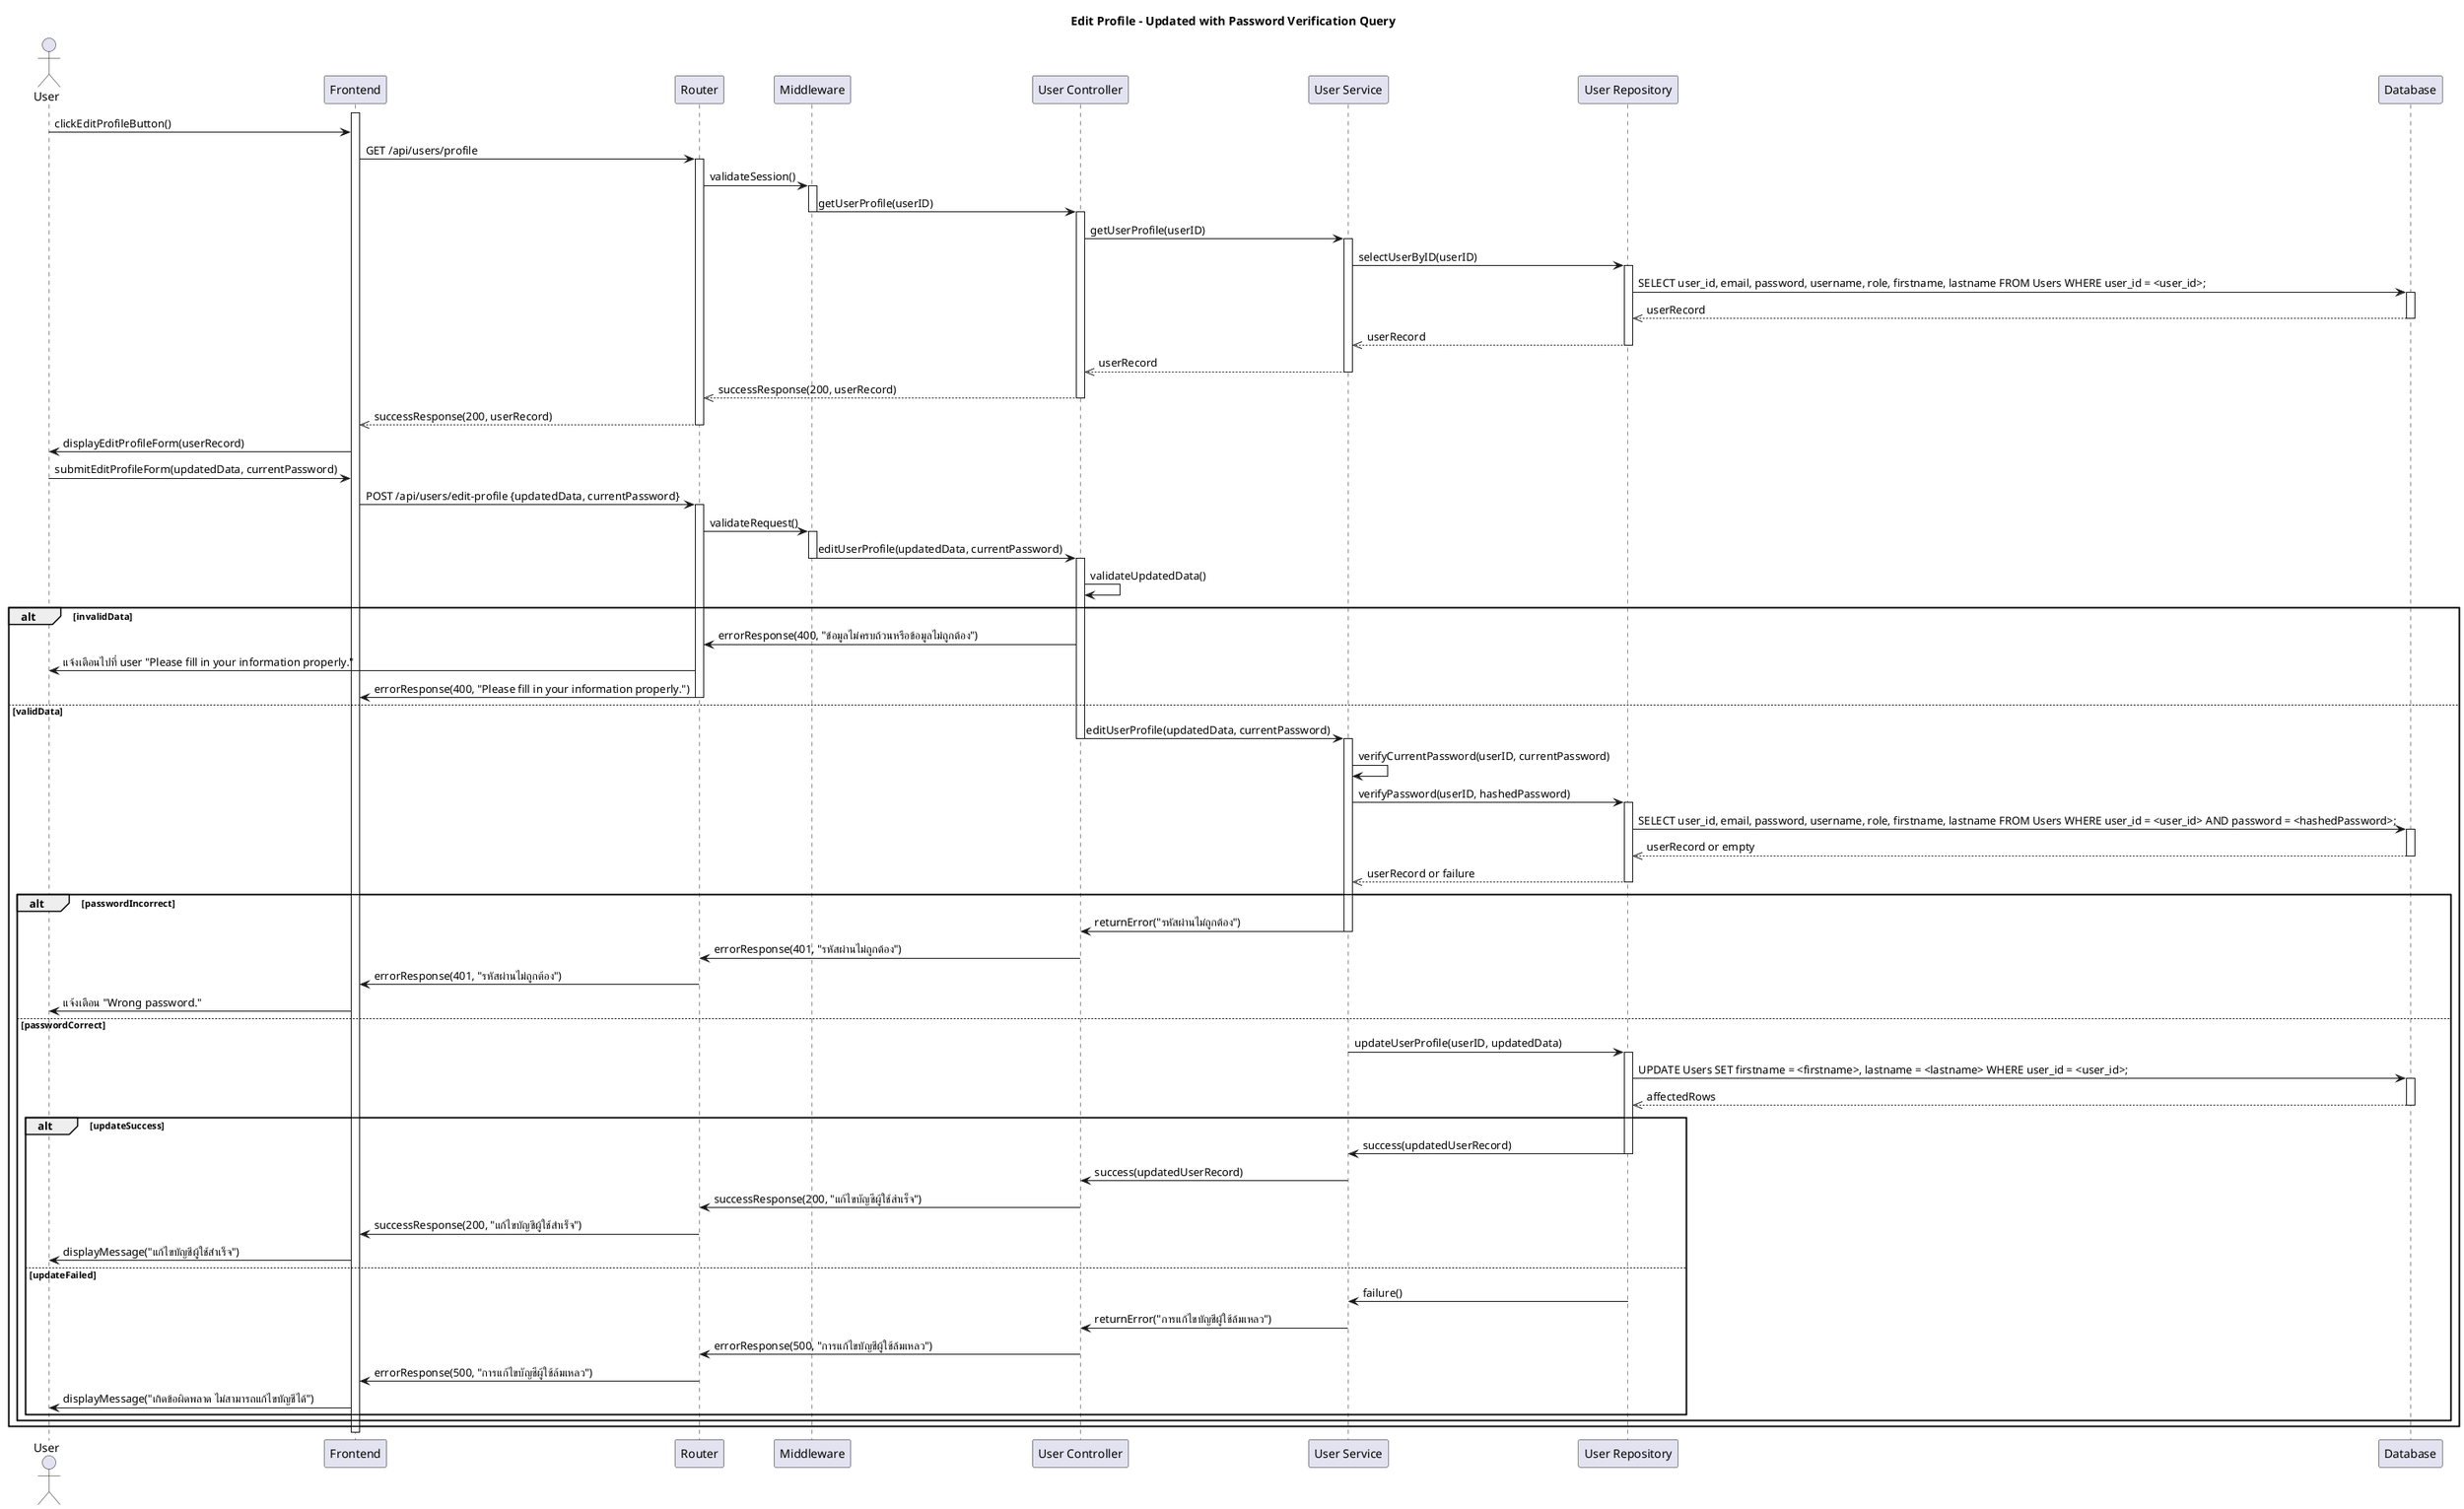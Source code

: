 @startuml
title Edit Profile - Updated with Password Verification Query

actor User
participant "Frontend" as FE
participant Router
participant "Middleware" as MW
participant "User Controller" as Controller
participant "User Service" as Service
participant "User Repository" as Repository
participant "Database" as DB

'Retrieve User Profile'
activate FE
User -> FE: clickEditProfileButton()
FE -> Router: GET /api/users/profile
activate Router
Router -> MW: validateSession()
activate MW
MW -> Controller: getUserProfile(userID)
deactivate MW
activate Controller
Controller -> Service: getUserProfile(userID)
activate Service
Service -> Repository: selectUserByID(userID)
activate Repository
Repository -> DB: SELECT user_id, email, password, username, role, firstname, lastname FROM Users WHERE user_id = <user_id>;
activate DB
DB -->> Repository: userRecord
deactivate DB
Repository -->> Service: userRecord
deactivate Repository
Service -->> Controller: userRecord
deactivate Service
Controller -->> Router: successResponse(200, userRecord)
deactivate Controller
Router -->> FE: successResponse(200, userRecord)
deactivate Router
FE -> User: displayEditProfileForm(userRecord)

'Submit Edited Profile'
User -> FE: submitEditProfileForm(updatedData, currentPassword)
FE -> Router: POST /api/users/edit-profile {updatedData, currentPassword}
activate Router
Router -> MW: validateRequest()
activate MW
MW -> Controller: editUserProfile(updatedData, currentPassword)
deactivate MW
activate Controller
Controller -> Controller: validateUpdatedData()
alt invalidData
    Controller -> Router: errorResponse(400, "ข้อมูลไม่ครบถ้วนหรือข้อมูลไม่ถูกต้อง")
    Router -> User: แจ้งเตือนไปที่ user "Please fill in your information properly."
    Router -> FE: errorResponse(400, "Please fill in your information properly.")
    deactivate Router
else validData
    Controller -> Service: editUserProfile(updatedData, currentPassword)
    deactivate Controller
    activate Service
    Service -> Service: verifyCurrentPassword(userID, currentPassword)
    '--- ขั้นตอนตรวจสอบรหัสผ่าน (ขั้นตอน 9) ---'
    Service -> Repository: verifyPassword(userID, hashedPassword)
    activate Repository
    Repository -> DB: SELECT user_id, email, password, username, role, firstname, lastname FROM Users WHERE user_id = <user_id> AND password = <hashedPassword>;
    activate DB
    DB -->> Repository: userRecord or empty
    deactivate DB
    Repository -->> Service: userRecord or failure
    deactivate Repository
    alt passwordIncorrect
        Service -> Controller: returnError("รหัสผ่านไม่ถูกต้อง")
        deactivate Service
        Controller -> Router: errorResponse(401, "รหัสผ่านไม่ถูกต้อง")
        Router -> FE: errorResponse(401, "รหัสผ่านไม่ถูกต้อง")
        FE -> User : แจ้งเตือน "Wrong password."
        deactivate Controller
        deactivate MW
        deactivate Router
    else passwordCorrect
        Service -> Repository: updateUserProfile(userID, updatedData)
        activate Repository
        Repository -> DB: UPDATE Users SET firstname = <firstname>, lastname = <lastname> WHERE user_id = <user_id>;
        activate DB
        DB -->> Repository: affectedRows
        deactivate DB
        alt updateSuccess
            Repository -> Service: success(updatedUserRecord)
            deactivate Repository
            Service -> Controller: success(updatedUserRecord)
            deactivate Service
            Controller -> Router: successResponse(200, "แก้ไขบัญชีผู้ใช้สำเร็จ")
            Router -> FE: successResponse(200, "แก้ไขบัญชีผู้ใช้สำเร็จ")
            deactivate Controller
            deactivate MW
            deactivate Router
            FE -> User: displayMessage("แก้ไขบัญชีผู้ใช้สำเร็จ")
        else updateFailed
            Repository -> Service: failure()
            deactivate Repository
            Service -> Controller: returnError("การแก้ไขบัญชีผู้ใช้ล้มเหลว")
            deactivate Service
            Controller -> Router: errorResponse(500, "การแก้ไขบัญชีผู้ใช้ล้มเหลว")
            Router -> FE: errorResponse(500, "การแก้ไขบัญชีผู้ใช้ล้มเหลว")
            deactivate Controller
            deactivate MW
            deactivate Router
            FE -> User: displayMessage("เกิดข้อผิดพลาด ไม่สามารถแก้ไขบัญชีได้")
        end
    end
end
deactivate FE

@enduml
